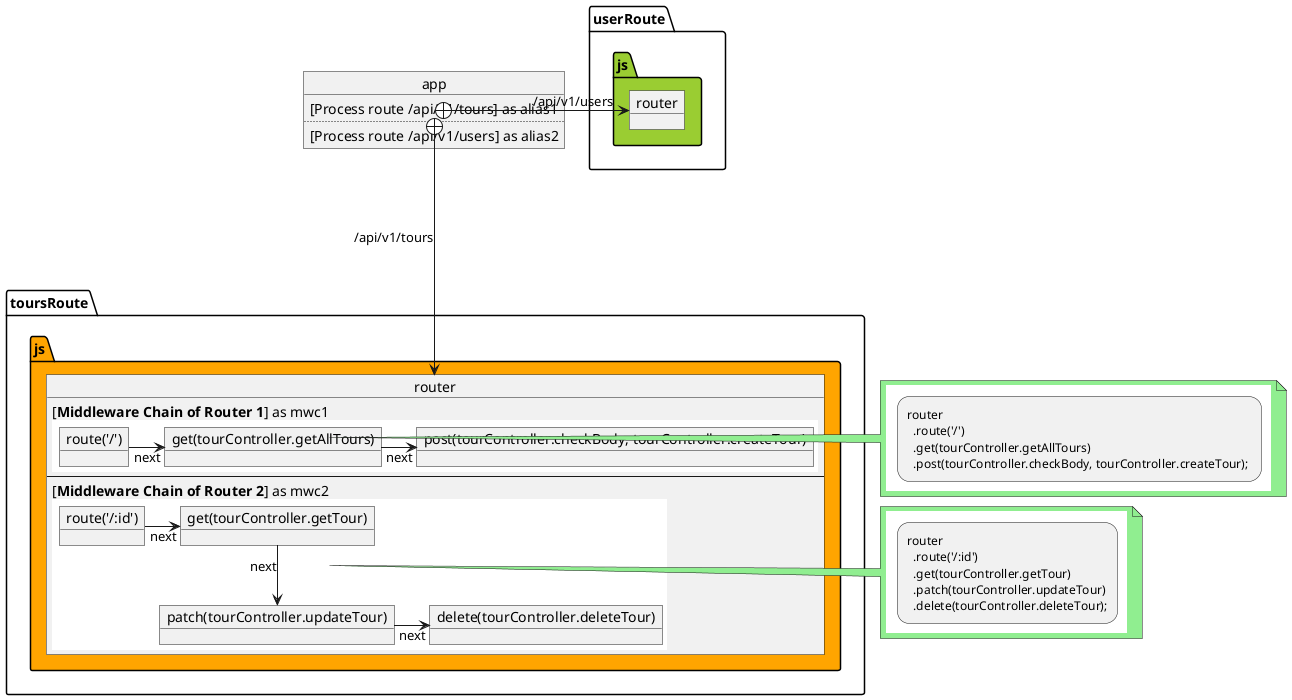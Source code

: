 @startuml truc
'skinparam Linetype polyline
skinparam Linetype ortho

<style>
note {
    BackgroundColor #lightgreen
   
}
 activityDiagram {
     BackgroundColor #yellow
}
note {
    BackgroundColor #lightgreen
   
}
 activityDiagram {
     BackgroundColor #yellow
}
</style>

package toursRoute.js #orange{
    object "router" as r1{
         [**Middleware Chain of Router 1**] as mwc1
        {{
            object "route('/')" as r111
            object "get(tourController.getAllTours)" as r112
            object "post(tourController.checkBody, tourController.createTour)" as r113
            r111 -> r112 : next
            r112 -> r113 : next
        }} 
    --
        [**Middleware Chain of Router 2**] as mwc2
        {{
            object "route('/:id')" as r121
            object "get(tourController.getTour)" as r122
            object "patch(tourController.updateTour)" as r123
            object "delete(tourController.deleteTour)" as r124

            r121 -> r122 : next
            r122 --> r123 : next
            r123 -> r124 : next
        }} 
    }
   
}

package userRoute.js #YellowGreen{
    object "router" as r2
}


package app.js {
     object  app {
        [Process route /api/v1/tours] as alias1
        ..
        [Process route /api/v1/users] as alias2
        
    }
    
}



note right of r1::mwc1
{{
    :router\n  .route('/') \n  .get(tourController.getAllTours)\n  .post(tourController.checkBody, tourController.createTour); ;
}}
end note


note right of r1::mwc2
{{
    :router\n  .route('/:id')\n  .get(tourController.getTour)\n  .patch(tourController.updateTour)\n  .delete(tourController.deleteTour);;
}}
end note

 app::alias1 +----> r1 : /api/v1/tours
 app::alias2 +-----l-> r2 : /api/v1/users
         


@enduml

